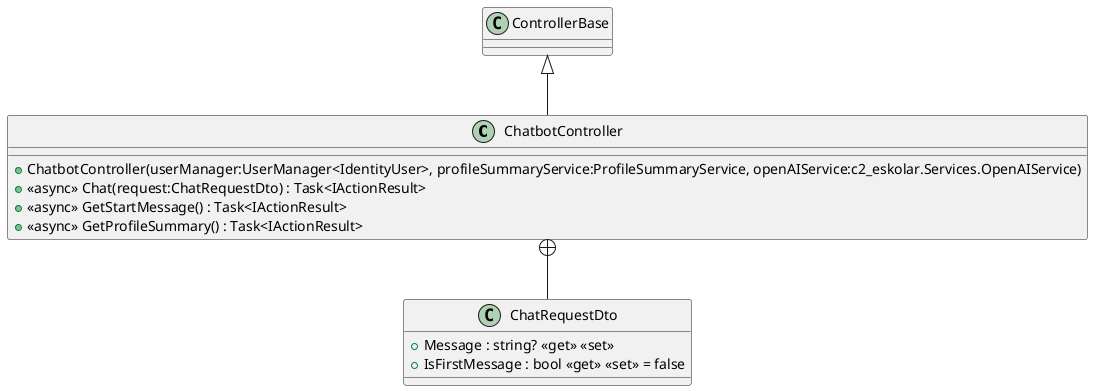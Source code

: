 @startuml
class ChatbotController {
    + ChatbotController(userManager:UserManager<IdentityUser>, profileSummaryService:ProfileSummaryService, openAIService:c2_eskolar.Services.OpenAIService)
    + <<async>> Chat(request:ChatRequestDto) : Task<IActionResult>
    + <<async>> GetStartMessage() : Task<IActionResult>
    + <<async>> GetProfileSummary() : Task<IActionResult>
}
class ChatRequestDto {
    + Message : string? <<get>> <<set>>
    + IsFirstMessage : bool <<get>> <<set>> = false
}
ControllerBase <|-- ChatbotController
ChatbotController +-- ChatRequestDto
@enduml
